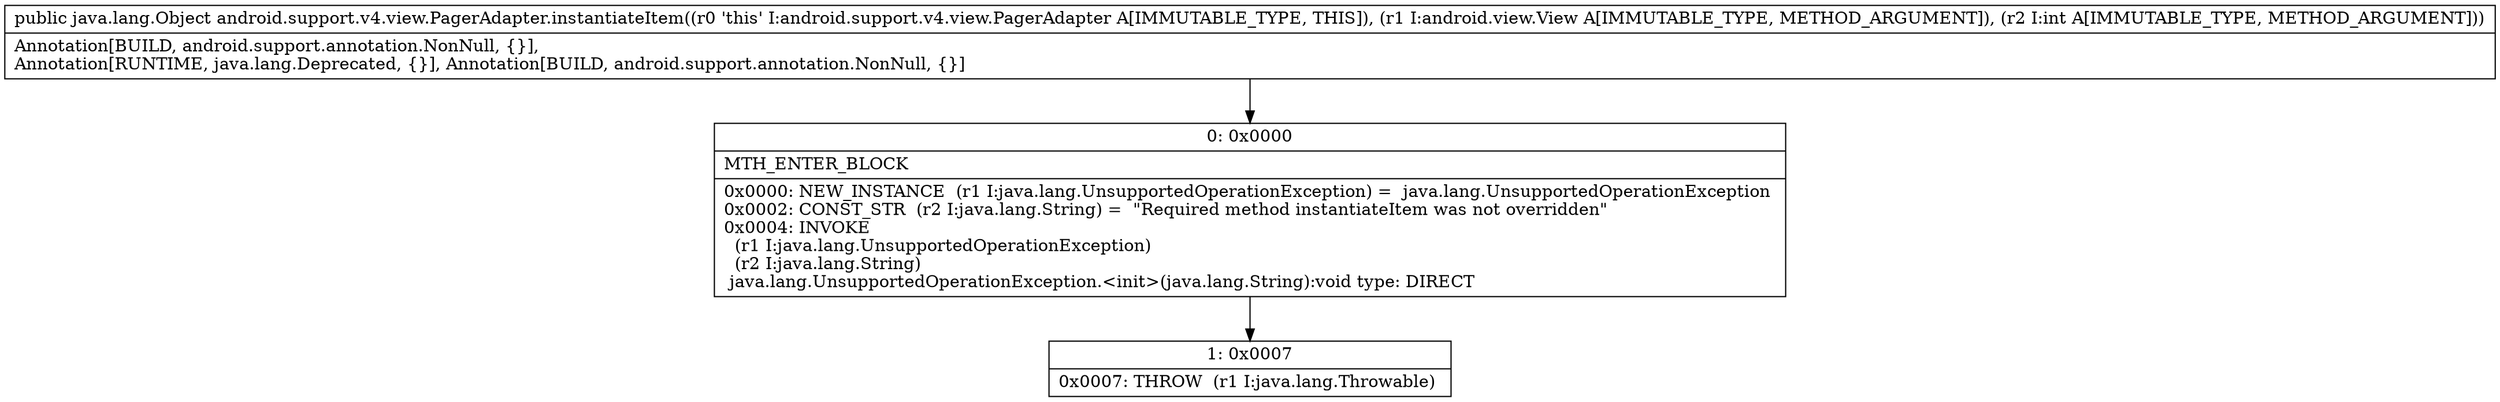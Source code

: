 digraph "CFG forandroid.support.v4.view.PagerAdapter.instantiateItem(Landroid\/view\/View;I)Ljava\/lang\/Object;" {
Node_0 [shape=record,label="{0\:\ 0x0000|MTH_ENTER_BLOCK\l|0x0000: NEW_INSTANCE  (r1 I:java.lang.UnsupportedOperationException) =  java.lang.UnsupportedOperationException \l0x0002: CONST_STR  (r2 I:java.lang.String) =  \"Required method instantiateItem was not overridden\" \l0x0004: INVOKE  \l  (r1 I:java.lang.UnsupportedOperationException)\l  (r2 I:java.lang.String)\l java.lang.UnsupportedOperationException.\<init\>(java.lang.String):void type: DIRECT \l}"];
Node_1 [shape=record,label="{1\:\ 0x0007|0x0007: THROW  (r1 I:java.lang.Throwable) \l}"];
MethodNode[shape=record,label="{public java.lang.Object android.support.v4.view.PagerAdapter.instantiateItem((r0 'this' I:android.support.v4.view.PagerAdapter A[IMMUTABLE_TYPE, THIS]), (r1 I:android.view.View A[IMMUTABLE_TYPE, METHOD_ARGUMENT]), (r2 I:int A[IMMUTABLE_TYPE, METHOD_ARGUMENT]))  | Annotation[BUILD, android.support.annotation.NonNull, \{\}], \lAnnotation[RUNTIME, java.lang.Deprecated, \{\}], Annotation[BUILD, android.support.annotation.NonNull, \{\}]\l}"];
MethodNode -> Node_0;
Node_0 -> Node_1;
}

